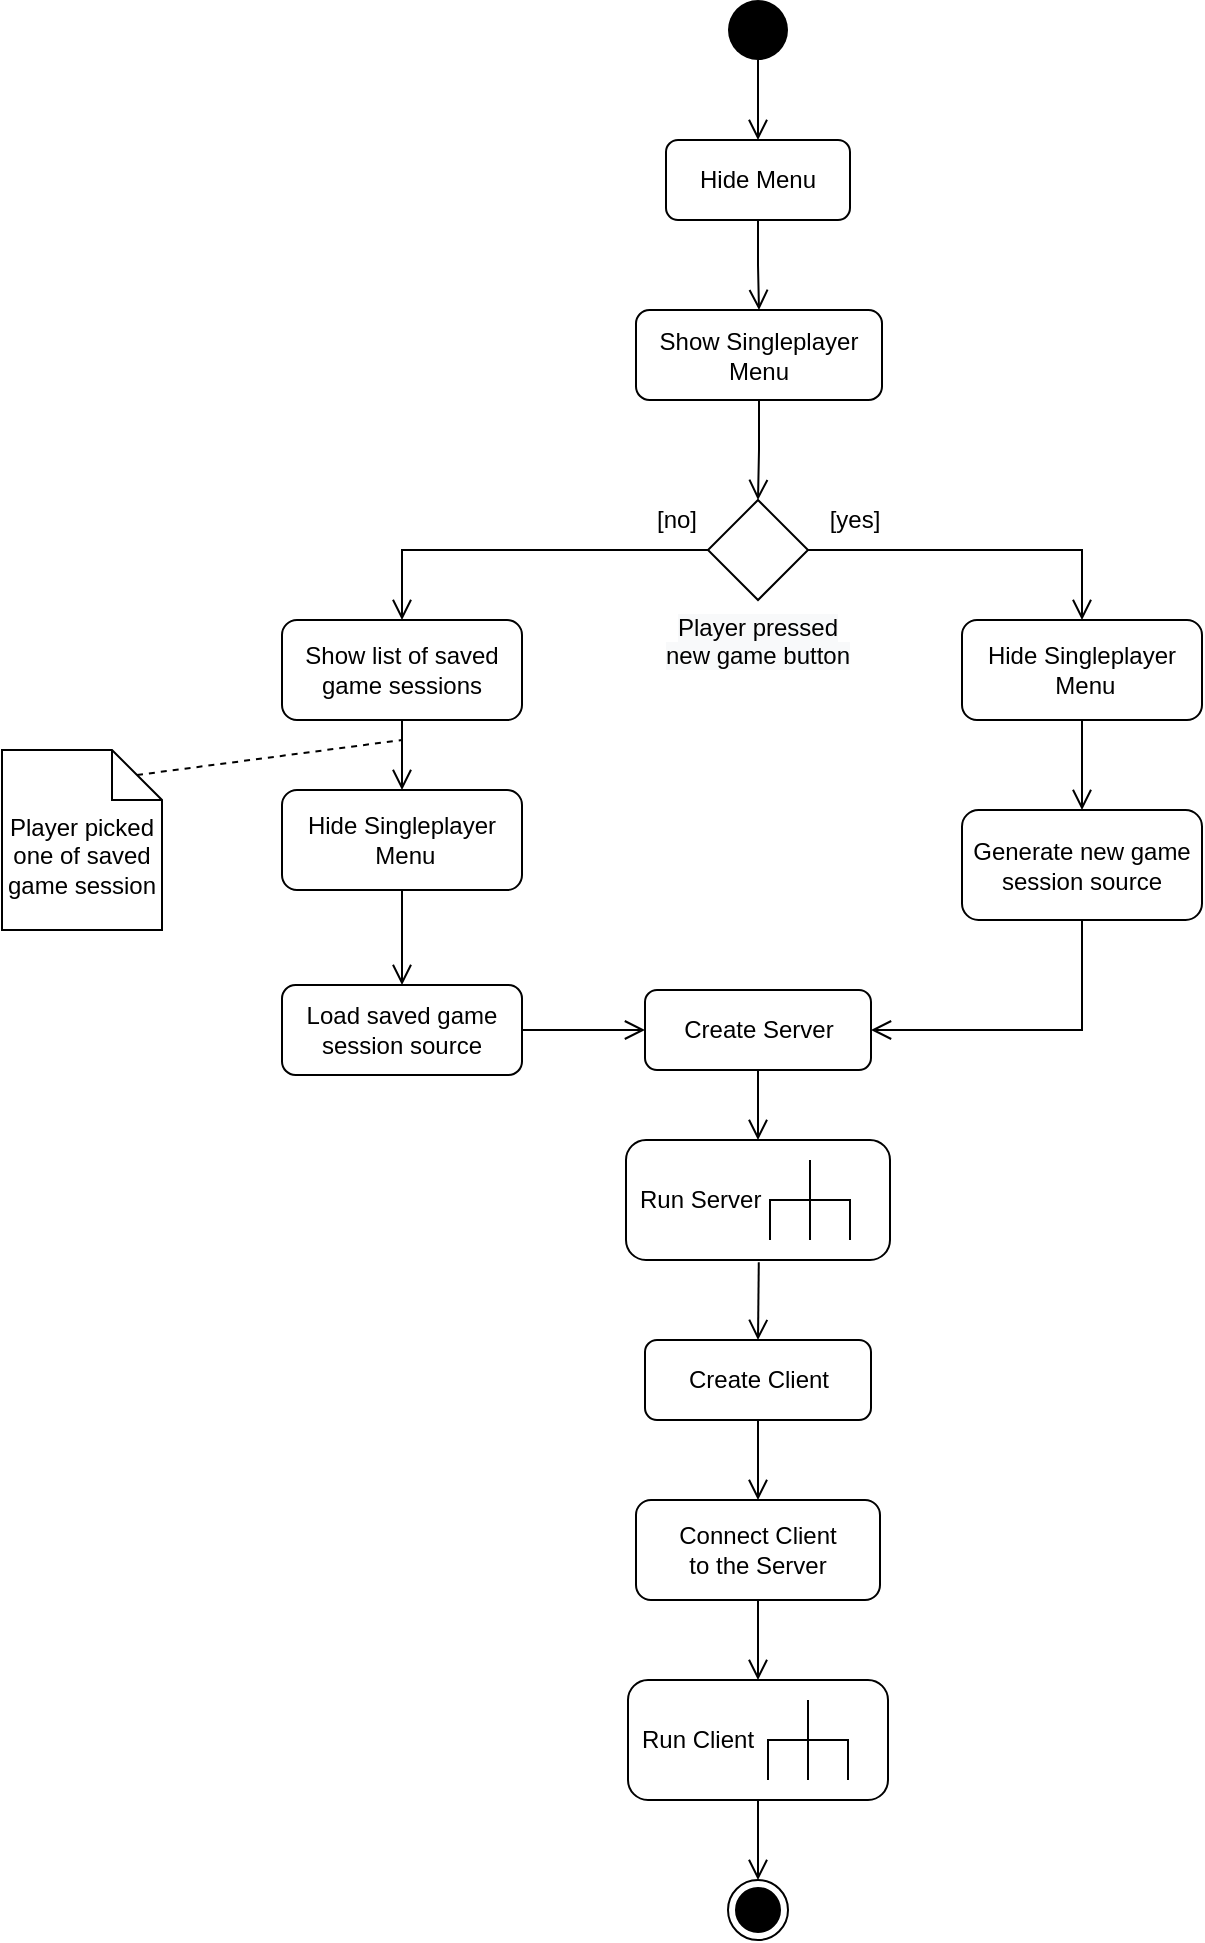 <mxfile version="18.0.6" type="device"><diagram id="-9HNZeXDYJOqd_FAlpaB" name="Strona-1"><mxGraphModel dx="918" dy="571" grid="1" gridSize="10" guides="1" tooltips="1" connect="1" arrows="1" fold="1" page="1" pageScale="1" pageWidth="827" pageHeight="1169" math="0" shadow="0"><root><mxCell id="0"/><mxCell id="1" parent="0"/><mxCell id="x7gVKlhXDRItL7wuzmwW-2" value="" style="edgeStyle=orthogonalEdgeStyle;html=1;verticalAlign=bottom;endArrow=open;endSize=8;strokeColor=#000000;rounded=0;entryX=0.5;entryY=0;entryDx=0;entryDy=0;exitX=0.5;exitY=1;exitDx=0;exitDy=0;" parent="1" source="NErxtUEIabBKc6ScrrPM-1" target="x7gVKlhXDRItL7wuzmwW-3" edge="1"><mxGeometry relative="1" as="geometry"><mxPoint x="413" y="135" as="targetPoint"/><mxPoint x="413.5" y="105" as="sourcePoint"/></mxGeometry></mxCell><mxCell id="x7gVKlhXDRItL7wuzmwW-7" style="edgeStyle=orthogonalEdgeStyle;rounded=0;orthogonalLoop=1;jettySize=auto;html=1;strokeColor=#000000;endArrow=open;endFill=0;strokeWidth=1;endSize=8;entryX=0.5;entryY=0;entryDx=0;entryDy=0;" parent="1" source="x7gVKlhXDRItL7wuzmwW-3" target="x7gVKlhXDRItL7wuzmwW-8" edge="1"><mxGeometry relative="1" as="geometry"><mxPoint x="438" y="285" as="targetPoint"/></mxGeometry></mxCell><mxCell id="x7gVKlhXDRItL7wuzmwW-3" value="Hide&amp;nbsp;Menu" style="rounded=1;whiteSpace=wrap;html=1;strokeColor=#000000;" parent="1" vertex="1"><mxGeometry x="372" y="170" width="92" height="40" as="geometry"/></mxCell><mxCell id="x7gVKlhXDRItL7wuzmwW-36" style="edgeStyle=orthogonalEdgeStyle;rounded=0;orthogonalLoop=1;jettySize=auto;html=1;entryX=0.5;entryY=0;entryDx=0;entryDy=0;endArrow=open;endFill=0;endSize=8;strokeColor=#000000;strokeWidth=1;" parent="1" source="x7gVKlhXDRItL7wuzmwW-8" target="NErxtUEIabBKc6ScrrPM-3" edge="1"><mxGeometry relative="1" as="geometry"><mxPoint x="414" y="370" as="targetPoint"/></mxGeometry></mxCell><mxCell id="x7gVKlhXDRItL7wuzmwW-8" value="Show Singleplayer Menu" style="rounded=1;whiteSpace=wrap;html=1;strokeColor=#000000;" parent="1" vertex="1"><mxGeometry x="357" y="255" width="123" height="45" as="geometry"/></mxCell><mxCell id="x7gVKlhXDRItL7wuzmwW-19" style="edgeStyle=orthogonalEdgeStyle;rounded=0;orthogonalLoop=1;jettySize=auto;html=1;endArrow=open;endFill=0;endSize=8;strokeColor=#000000;strokeWidth=1;" parent="1" source="x7gVKlhXDRItL7wuzmwW-15" target="NErxtUEIabBKc6ScrrPM-16" edge="1"><mxGeometry relative="1" as="geometry"><mxPoint x="418" y="660" as="targetPoint"/></mxGeometry></mxCell><mxCell id="x7gVKlhXDRItL7wuzmwW-15" value="Create Server" style="rounded=1;whiteSpace=wrap;html=1;strokeColor=#000000;" parent="1" vertex="1"><mxGeometry x="361.5" y="595" width="113" height="40" as="geometry"/></mxCell><mxCell id="x7gVKlhXDRItL7wuzmwW-47" style="edgeStyle=orthogonalEdgeStyle;rounded=0;orthogonalLoop=1;jettySize=auto;html=1;entryX=0.5;entryY=0;entryDx=0;entryDy=0;fontSize=12;endArrow=open;endFill=0;endSize=8;strokeColor=#000000;strokeWidth=1;exitX=0.503;exitY=1.018;exitDx=0;exitDy=0;exitPerimeter=0;" parent="1" source="NErxtUEIabBKc6ScrrPM-16" target="x7gVKlhXDRItL7wuzmwW-44" edge="1"><mxGeometry relative="1" as="geometry"><mxPoint x="418" y="700" as="sourcePoint"/></mxGeometry></mxCell><mxCell id="x7gVKlhXDRItL7wuzmwW-39" style="edgeStyle=orthogonalEdgeStyle;rounded=0;orthogonalLoop=1;jettySize=auto;html=1;entryX=0.5;entryY=0;entryDx=0;entryDy=0;endArrow=open;endFill=0;endSize=8;strokeColor=#000000;strokeWidth=1;exitX=1;exitY=0.5;exitDx=0;exitDy=0;" parent="1" source="NErxtUEIabBKc6ScrrPM-3" target="NErxtUEIabBKc6ScrrPM-8" edge="1"><mxGeometry relative="1" as="geometry"><mxPoint x="496" y="374.976" as="sourcePoint"/></mxGeometry></mxCell><mxCell id="x7gVKlhXDRItL7wuzmwW-41" value="[yes]" style="edgeLabel;html=1;align=center;verticalAlign=middle;resizable=0;points=[];fontSize=12;" parent="x7gVKlhXDRItL7wuzmwW-39" vertex="1" connectable="0"><mxGeometry x="-0.399" y="3" relative="1" as="geometry"><mxPoint x="-29" y="-12" as="offset"/></mxGeometry></mxCell><mxCell id="x7gVKlhXDRItL7wuzmwW-40" value="[no]" style="edgeStyle=orthogonalEdgeStyle;rounded=0;orthogonalLoop=1;jettySize=auto;html=1;endArrow=open;endFill=0;endSize=8;strokeColor=#000000;strokeWidth=1;fontSize=12;exitX=0;exitY=0.5;exitDx=0;exitDy=0;" parent="1" source="NErxtUEIabBKc6ScrrPM-3" target="NErxtUEIabBKc6ScrrPM-7" edge="1"><mxGeometry x="-0.824" y="-15" relative="1" as="geometry"><mxPoint as="offset"/><mxPoint x="340" y="374.976" as="sourcePoint"/><Array as="points"><mxPoint x="240" y="375"/></Array></mxGeometry></mxCell><mxCell id="x7gVKlhXDRItL7wuzmwW-42" style="edgeStyle=orthogonalEdgeStyle;rounded=0;orthogonalLoop=1;jettySize=auto;html=1;entryX=1;entryY=0.5;entryDx=0;entryDy=0;fontSize=12;endArrow=open;endFill=0;endSize=8;strokeColor=#000000;strokeWidth=1;" parent="1" source="x7gVKlhXDRItL7wuzmwW-37" target="x7gVKlhXDRItL7wuzmwW-15" edge="1"><mxGeometry relative="1" as="geometry"><Array as="points"><mxPoint x="580" y="615"/></Array></mxGeometry></mxCell><mxCell id="x7gVKlhXDRItL7wuzmwW-37" value="&lt;span style=&quot;&quot;&gt;Generate new game session&amp;nbsp;&lt;/span&gt;&lt;span style=&quot;&quot;&gt;source&lt;/span&gt;" style="rounded=1;whiteSpace=wrap;html=1;strokeColor=#000000;strokeWidth=1;" parent="1" vertex="1"><mxGeometry x="520" y="505" width="120" height="55" as="geometry"/></mxCell><mxCell id="x7gVKlhXDRItL7wuzmwW-43" style="edgeStyle=orthogonalEdgeStyle;rounded=0;orthogonalLoop=1;jettySize=auto;html=1;entryX=0;entryY=0.5;entryDx=0;entryDy=0;fontSize=12;endArrow=open;endFill=0;endSize=8;strokeColor=#000000;strokeWidth=1;exitX=1;exitY=0.5;exitDx=0;exitDy=0;" parent="1" source="NErxtUEIabBKc6ScrrPM-13" target="x7gVKlhXDRItL7wuzmwW-15" edge="1"><mxGeometry relative="1" as="geometry"><Array as="points"><mxPoint x="320" y="615"/><mxPoint x="320" y="615"/></Array></mxGeometry></mxCell><mxCell id="NErxtUEIabBKc6ScrrPM-14" style="edgeStyle=none;rounded=0;orthogonalLoop=1;jettySize=auto;html=1;entryX=0.5;entryY=0;entryDx=0;entryDy=0;endArrow=open;endFill=0;endSize=8;" parent="1" source="x7gVKlhXDRItL7wuzmwW-38" target="NErxtUEIabBKc6ScrrPM-13" edge="1"><mxGeometry relative="1" as="geometry"/></mxCell><mxCell id="x7gVKlhXDRItL7wuzmwW-38" value="Hide&amp;nbsp;Singleplayer&lt;br&gt;&amp;nbsp;Menu" style="rounded=1;whiteSpace=wrap;html=1;strokeColor=#000000;strokeWidth=1;" parent="1" vertex="1"><mxGeometry x="180" y="495" width="120" height="50" as="geometry"/></mxCell><mxCell id="x7gVKlhXDRItL7wuzmwW-48" style="edgeStyle=orthogonalEdgeStyle;rounded=0;orthogonalLoop=1;jettySize=auto;html=1;entryX=0.5;entryY=0;entryDx=0;entryDy=0;fontSize=12;endArrow=open;endFill=0;endSize=8;strokeColor=#000000;strokeWidth=1;" parent="1" source="x7gVKlhXDRItL7wuzmwW-44" target="x7gVKlhXDRItL7wuzmwW-45" edge="1"><mxGeometry relative="1" as="geometry"/></mxCell><mxCell id="x7gVKlhXDRItL7wuzmwW-44" value="Create Client" style="rounded=1;whiteSpace=wrap;html=1;strokeColor=#000000;" parent="1" vertex="1"><mxGeometry x="361.5" y="770" width="113" height="40" as="geometry"/></mxCell><mxCell id="x7gVKlhXDRItL7wuzmwW-49" style="edgeStyle=orthogonalEdgeStyle;rounded=0;orthogonalLoop=1;jettySize=auto;html=1;fontSize=12;endArrow=open;endFill=0;endSize=8;strokeColor=#000000;strokeWidth=1;" parent="1" source="x7gVKlhXDRItL7wuzmwW-45" target="NErxtUEIabBKc6ScrrPM-15" edge="1"><mxGeometry relative="1" as="geometry"><mxPoint x="419" y="920" as="targetPoint"/></mxGeometry></mxCell><mxCell id="x7gVKlhXDRItL7wuzmwW-45" value="Connect Client &lt;br&gt;to the Server" style="rounded=1;whiteSpace=wrap;html=1;strokeColor=#000000;" parent="1" vertex="1"><mxGeometry x="357" y="850" width="122" height="50" as="geometry"/></mxCell><mxCell id="NErxtUEIabBKc6ScrrPM-1" value="" style="ellipse;fillColor=#000000;strokeColor=none;" parent="1" vertex="1"><mxGeometry x="403" y="100" width="30" height="30" as="geometry"/></mxCell><mxCell id="NErxtUEIabBKc6ScrrPM-3" value="" style="rhombus;" parent="1" vertex="1"><mxGeometry x="393" y="350" width="50" height="50" as="geometry"/></mxCell><mxCell id="NErxtUEIabBKc6ScrrPM-4" value="&lt;span style=&quot;color: rgb(0, 0, 0); font-family: Helvetica; font-size: 12px; font-style: normal; font-variant-ligatures: normal; font-variant-caps: normal; font-weight: 400; letter-spacing: normal; orphans: 2; text-indent: 0px; text-transform: none; widows: 2; word-spacing: 0px; -webkit-text-stroke-width: 0px; background-color: rgb(248, 249, 250); text-decoration-thickness: initial; text-decoration-style: initial; text-decoration-color: initial; float: none; display: inline !important;&quot;&gt;Player pressed&lt;/span&gt;&lt;br style=&quot;color: rgb(0, 0, 0); font-family: Helvetica; font-size: 12px; font-style: normal; font-variant-ligatures: normal; font-variant-caps: normal; font-weight: 400; letter-spacing: normal; orphans: 2; text-indent: 0px; text-transform: none; widows: 2; word-spacing: 0px; -webkit-text-stroke-width: 0px; background-color: rgb(248, 249, 250); text-decoration-thickness: initial; text-decoration-style: initial; text-decoration-color: initial;&quot;&gt;&lt;span style=&quot;color: rgb(0, 0, 0); font-family: Helvetica; font-size: 12px; font-style: normal; font-variant-ligatures: normal; font-variant-caps: normal; font-weight: 400; letter-spacing: normal; orphans: 2; text-indent: 0px; text-transform: none; widows: 2; word-spacing: 0px; -webkit-text-stroke-width: 0px; background-color: rgb(248, 249, 250); text-decoration-thickness: initial; text-decoration-style: initial; text-decoration-color: initial; float: none; display: inline !important;&quot;&gt;new game button&lt;/span&gt;" style="text;whiteSpace=wrap;html=1;align=center;" parent="1" vertex="1"><mxGeometry x="363" y="400" width="110" height="40" as="geometry"/></mxCell><mxCell id="NErxtUEIabBKc6ScrrPM-5" value="" style="ellipse;html=1;shape=endState;fillColor=#000000;strokeColor=#000000;" parent="1" vertex="1"><mxGeometry x="403" y="1040" width="30" height="30" as="geometry"/></mxCell><mxCell id="NErxtUEIabBKc6ScrrPM-10" style="edgeStyle=orthogonalEdgeStyle;rounded=0;orthogonalLoop=1;jettySize=auto;html=1;endArrow=open;endFill=0;endSize=8;" parent="1" source="NErxtUEIabBKc6ScrrPM-7" target="x7gVKlhXDRItL7wuzmwW-38" edge="1"><mxGeometry relative="1" as="geometry"/></mxCell><mxCell id="NErxtUEIabBKc6ScrrPM-7" value="Show list of saved game sessions" style="rounded=1;whiteSpace=wrap;html=1;strokeColor=#000000;strokeWidth=1;" parent="1" vertex="1"><mxGeometry x="180" y="410" width="120" height="50" as="geometry"/></mxCell><mxCell id="NErxtUEIabBKc6ScrrPM-9" style="edgeStyle=orthogonalEdgeStyle;rounded=0;orthogonalLoop=1;jettySize=auto;html=1;endSize=8;endArrow=open;endFill=0;" parent="1" source="NErxtUEIabBKc6ScrrPM-8" target="x7gVKlhXDRItL7wuzmwW-37" edge="1"><mxGeometry relative="1" as="geometry"/></mxCell><mxCell id="NErxtUEIabBKc6ScrrPM-8" value="Hide&amp;nbsp;Singleplayer&lt;br&gt;&amp;nbsp;Menu" style="rounded=1;whiteSpace=wrap;html=1;strokeColor=#000000;strokeWidth=1;" parent="1" vertex="1"><mxGeometry x="520" y="410" width="120" height="50" as="geometry"/></mxCell><mxCell id="NErxtUEIabBKc6ScrrPM-12" style="rounded=0;orthogonalLoop=1;jettySize=auto;html=1;endArrow=none;endFill=0;endSize=8;dashed=1;exitX=0;exitY=0;exitDx=67.5;exitDy=12.5;exitPerimeter=0;" parent="1" source="NErxtUEIabBKc6ScrrPM-11" edge="1"><mxGeometry relative="1" as="geometry"><mxPoint x="240" y="470" as="targetPoint"/></mxGeometry></mxCell><mxCell id="NErxtUEIabBKc6ScrrPM-11" value="Player picked one of saved game session" style="shape=note2;boundedLbl=1;whiteSpace=wrap;html=1;size=25;verticalAlign=top;align=center;" parent="1" vertex="1"><mxGeometry x="40" y="475" width="80" height="90" as="geometry"/></mxCell><mxCell id="NErxtUEIabBKc6ScrrPM-13" value="&lt;span style=&quot;&quot;&gt;Load saved game session&amp;nbsp;&lt;/span&gt;&lt;span style=&quot;&quot;&gt;source&lt;/span&gt;" style="rounded=1;whiteSpace=wrap;html=1;strokeColor=#000000;strokeWidth=1;" parent="1" vertex="1"><mxGeometry x="180" y="592.5" width="120" height="45" as="geometry"/></mxCell><mxCell id="NErxtUEIabBKc6ScrrPM-17" style="edgeStyle=none;rounded=0;orthogonalLoop=1;jettySize=auto;html=1;entryX=0.5;entryY=0;entryDx=0;entryDy=0;endArrow=open;endFill=0;endSize=8;" parent="1" source="NErxtUEIabBKc6ScrrPM-15" target="NErxtUEIabBKc6ScrrPM-5" edge="1"><mxGeometry relative="1" as="geometry"/></mxCell><mxCell id="NErxtUEIabBKc6ScrrPM-15" value="&lt;span style=&quot;text-align: center;&quot;&gt;Run Client&lt;/span&gt;" style="shape=mxgraph.uml25.behaviorAction;html=1;rounded=1;absoluteArcSize=1;arcSize=10;align=left;spacingLeft=5;" parent="1" vertex="1"><mxGeometry x="353" y="940" width="130" height="60" as="geometry"/></mxCell><mxCell id="NErxtUEIabBKc6ScrrPM-16" value="&lt;span style=&quot;text-align: center;&quot;&gt;Run Server&lt;/span&gt;" style="shape=mxgraph.uml25.behaviorAction;html=1;rounded=1;absoluteArcSize=1;arcSize=10;align=left;spacingLeft=5;" parent="1" vertex="1"><mxGeometry x="352" y="670" width="132" height="60" as="geometry"/></mxCell></root></mxGraphModel></diagram></mxfile>